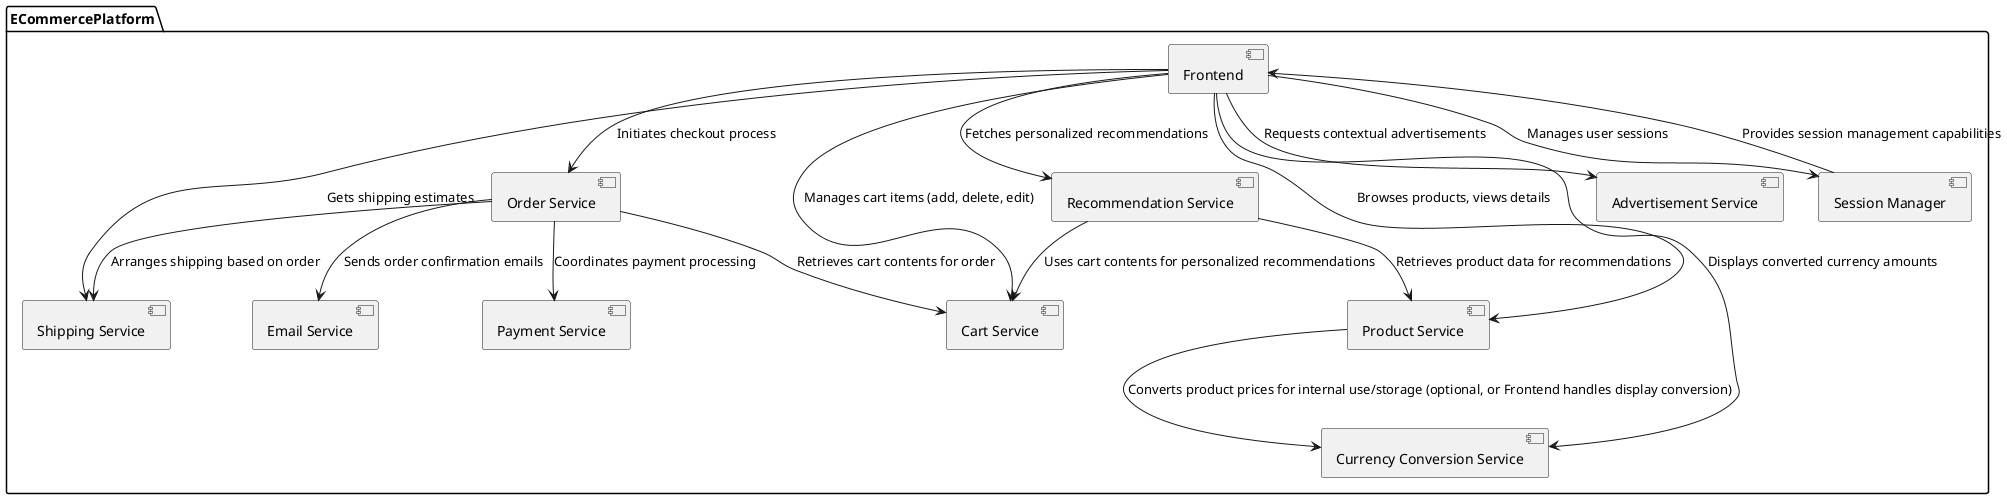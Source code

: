 @startuml
package ECommercePlatform {
  [Frontend] as Frontend
  [Product Service] as ProductSvc
  [Cart Service] as CartSvc
  [Order Service] as OrderSvc
  [Payment Service] as PaymentSvc
  [Shipping Service] as ShippingSvc
  [Currency Conversion Service] as CurrencySvc
  [Recommendation Service] as RecommendationSvc
  [Advertisement Service] as AdsSvc
  [Email Service] as EmailSvc
  [Session Manager] as SessionManager

  ' User interactions via Frontend'
  Frontend --> ProductSvc : Browses products, views details
  Frontend --> CartSvc : Manages cart items (add, delete, edit)
  Frontend --> OrderSvc : Initiates checkout process
  Frontend --> CurrencySvc : Displays converted currency amounts
  Frontend --> RecommendationSvc : Fetches personalized recommendations
  Frontend --> AdsSvc : Requests contextual advertisements
  Frontend --> SessionManager : Manages user sessions
  Frontend --> ShippingSvc : Gets shipping estimates

  ' Order processing flow'
  OrderSvc --> CartSvc : Retrieves cart contents for order
  OrderSvc --> PaymentSvc : Coordinates payment processing
  OrderSvc --> ShippingSvc : Arranges shipping based on order
  OrderSvc --> EmailSvc : Sends order confirmation emails

  ' Internal service dependencies'
  ProductSvc --> CurrencySvc : Converts product prices for internal use/storage (optional, or Frontend handles display conversion)
  RecommendationSvc --> ProductSvc : Retrieves product data for recommendations
  RecommendationSvc --> CartSvc : Uses cart contents for personalized recommendations

  ' Data flow and utility services'
  SessionManager --> Frontend : Provides session management capabilities
}
@enduml
